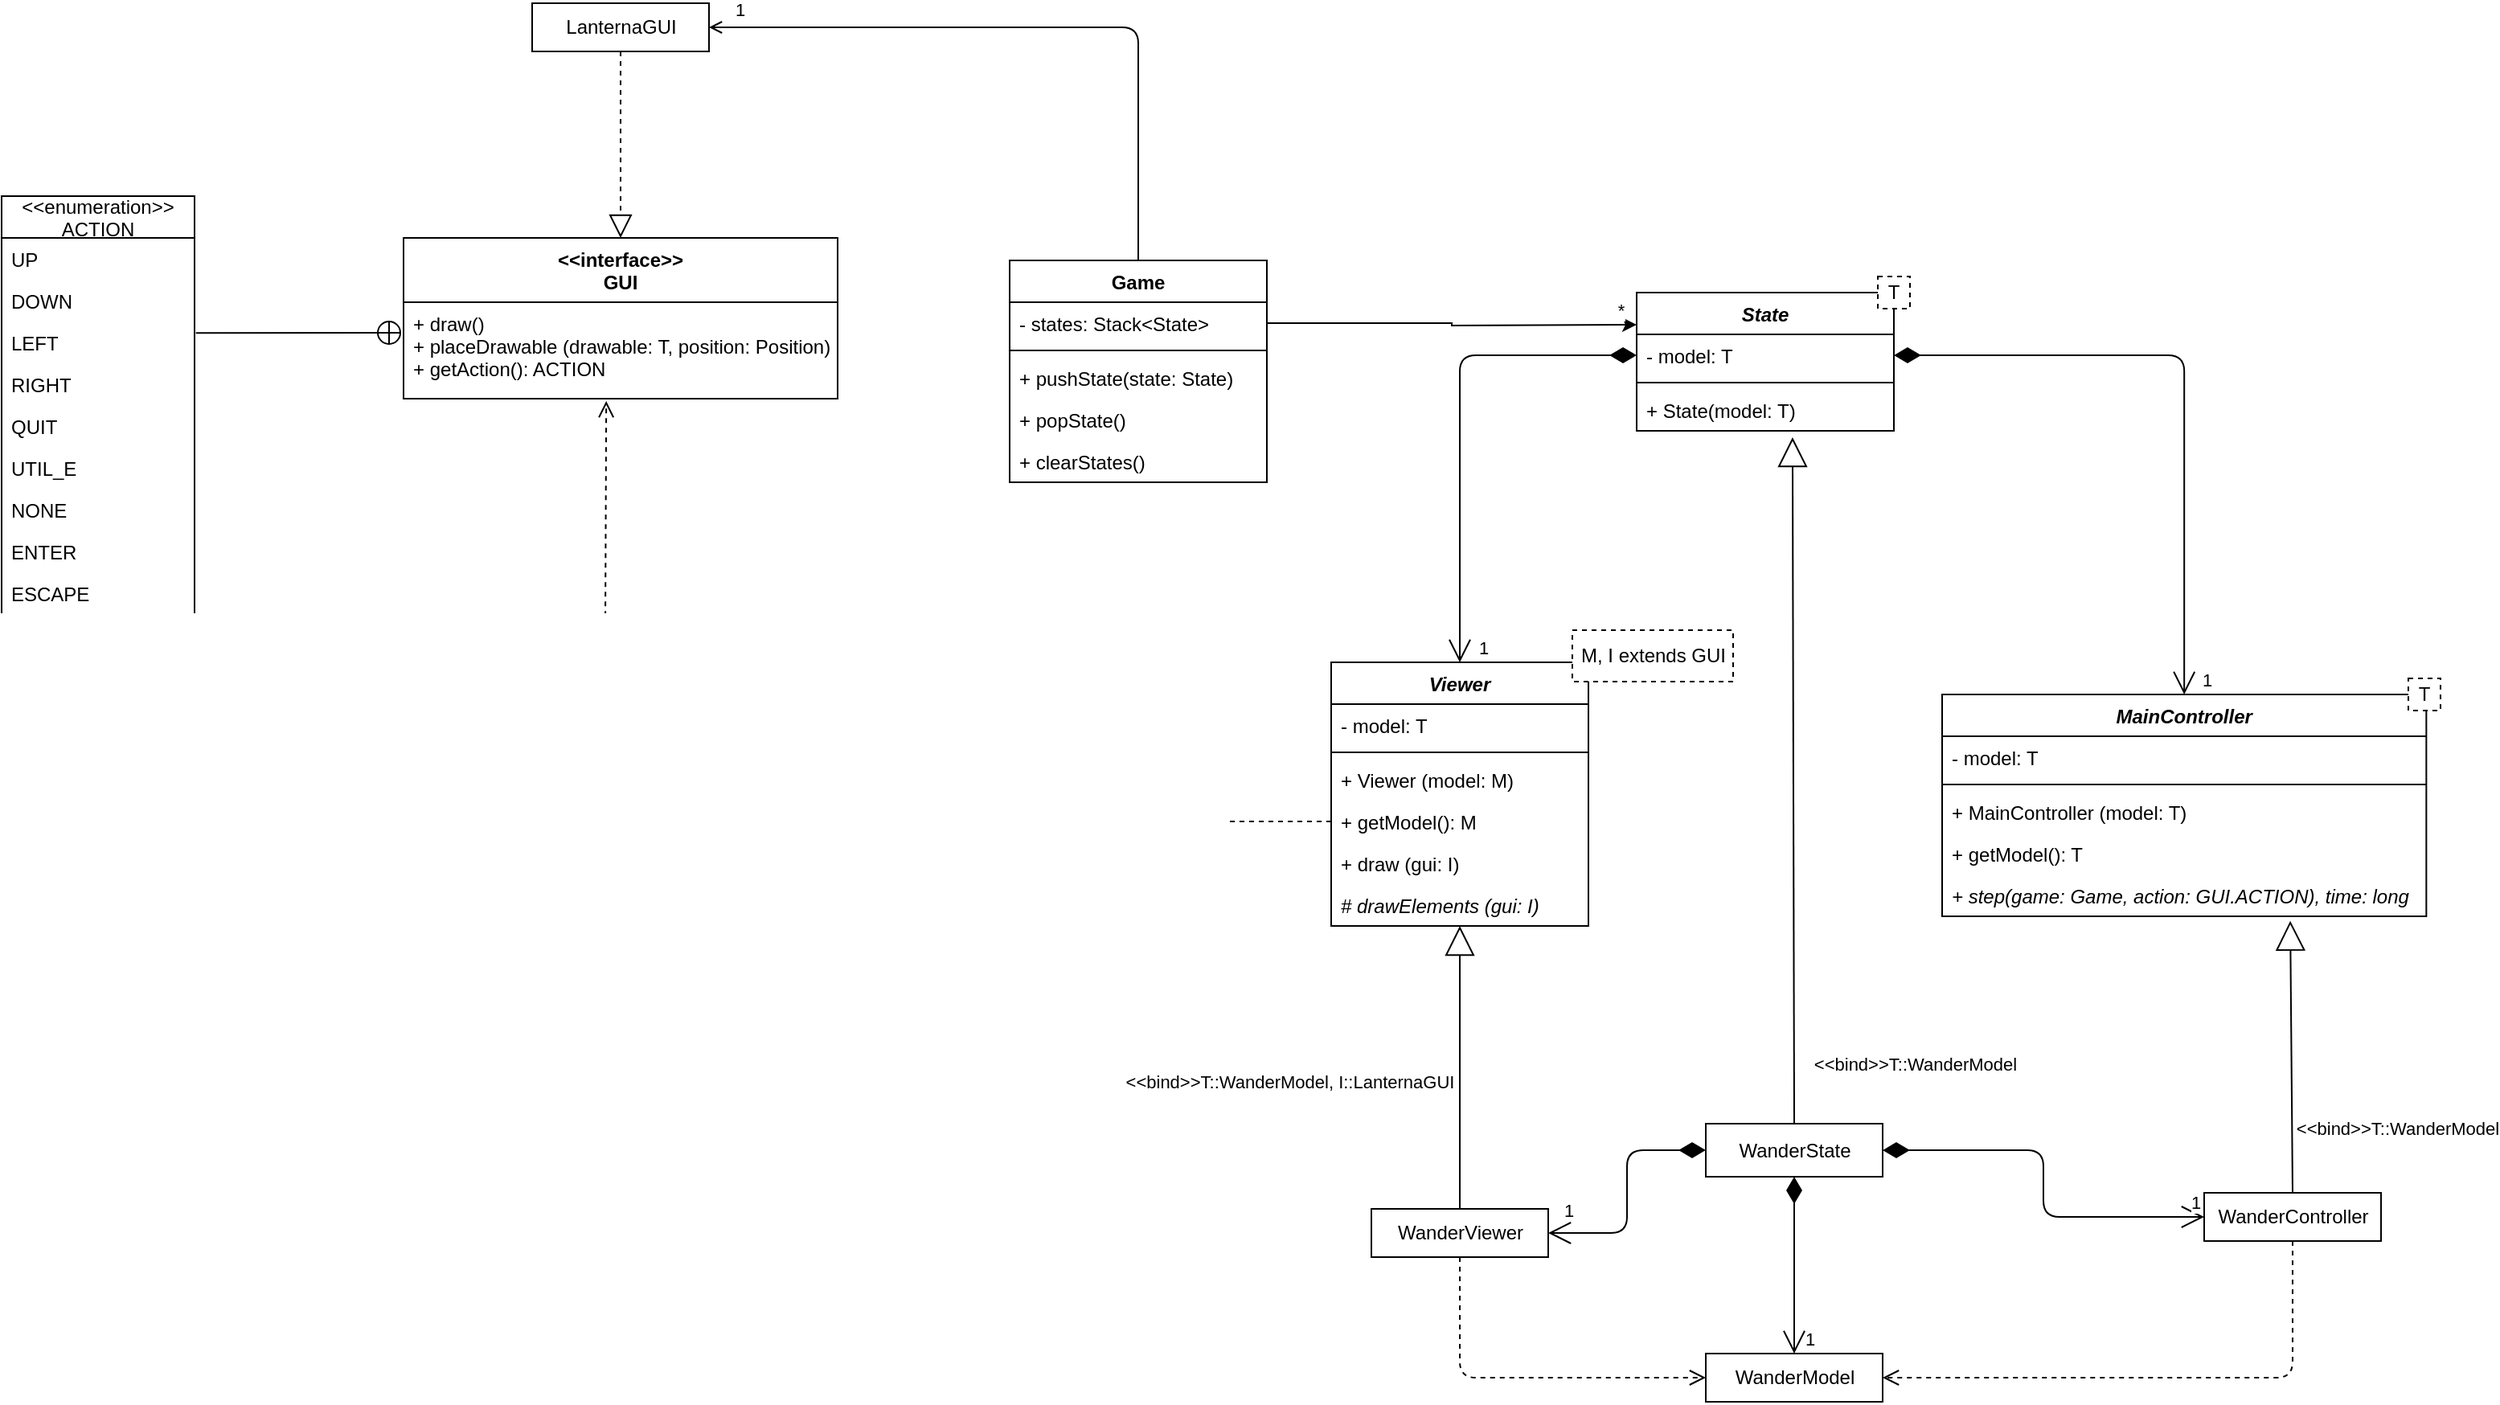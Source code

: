 <mxfile version="14.5.1" type="device"><diagram id="0AN2eT9dsS9bh1DXBgpn" name="Page-1"><mxGraphModel dx="3464" dy="1343" grid="1" gridSize="10" guides="1" tooltips="1" connect="1" arrows="1" fold="1" page="1" pageScale="1" pageWidth="827" pageHeight="1169" math="0" shadow="0"><root><mxCell id="0"/><mxCell id="1" parent="0"/><mxCell id="nAcxy3u3K1wk6NQxbZMz-35" value="" style="group" parent="1" vertex="1" connectable="0"><mxGeometry x="167" y="550" width="310" height="122" as="geometry"/></mxCell><mxCell id="nAcxy3u3K1wk6NQxbZMz-28" value="MainController" style="swimlane;fontStyle=3;align=center;verticalAlign=top;childLayout=stackLayout;horizontal=1;startSize=26;horizontalStack=0;resizeParent=1;resizeParentMax=0;resizeLast=0;collapsible=1;marginBottom=0;" parent="nAcxy3u3K1wk6NQxbZMz-35" vertex="1"><mxGeometry y="10" width="301.176" height="138" as="geometry"/></mxCell><mxCell id="nAcxy3u3K1wk6NQxbZMz-29" value="- model: T&#10;" style="text;strokeColor=none;fillColor=none;align=left;verticalAlign=top;spacingLeft=4;spacingRight=4;overflow=hidden;rotatable=0;points=[[0,0.5],[1,0.5]];portConstraint=eastwest;" parent="nAcxy3u3K1wk6NQxbZMz-28" vertex="1"><mxGeometry y="26" width="301.176" height="26" as="geometry"/></mxCell><mxCell id="nAcxy3u3K1wk6NQxbZMz-30" value="" style="line;strokeWidth=1;fillColor=none;align=left;verticalAlign=middle;spacingTop=-1;spacingLeft=3;spacingRight=3;rotatable=0;labelPosition=right;points=[];portConstraint=eastwest;" parent="nAcxy3u3K1wk6NQxbZMz-28" vertex="1"><mxGeometry y="52" width="301.176" height="8" as="geometry"/></mxCell><mxCell id="nAcxy3u3K1wk6NQxbZMz-42" value="+ MainController (model: T)" style="text;strokeColor=none;fillColor=none;align=left;verticalAlign=top;spacingLeft=4;spacingRight=4;overflow=hidden;rotatable=0;points=[[0,0.5],[1,0.5]];portConstraint=eastwest;" parent="nAcxy3u3K1wk6NQxbZMz-28" vertex="1"><mxGeometry y="60" width="301.176" height="26" as="geometry"/></mxCell><mxCell id="nAcxy3u3K1wk6NQxbZMz-31" value="+ getModel(): T" style="text;strokeColor=none;fillColor=none;align=left;verticalAlign=top;spacingLeft=4;spacingRight=4;overflow=hidden;rotatable=0;points=[[0,0.5],[1,0.5]];portConstraint=eastwest;" parent="nAcxy3u3K1wk6NQxbZMz-28" vertex="1"><mxGeometry y="86" width="301.176" height="26" as="geometry"/></mxCell><mxCell id="nAcxy3u3K1wk6NQxbZMz-32" value="+ step(game: Game, action: GUI.ACTION), time: long" style="text;strokeColor=none;fillColor=none;align=left;verticalAlign=top;spacingLeft=4;spacingRight=4;overflow=hidden;rotatable=0;points=[[0,0.5],[1,0.5]];portConstraint=eastwest;fontStyle=2" parent="nAcxy3u3K1wk6NQxbZMz-28" vertex="1"><mxGeometry y="112" width="301.176" height="26" as="geometry"/></mxCell><mxCell id="nAcxy3u3K1wk6NQxbZMz-34" value="T" style="rounded=0;whiteSpace=wrap;html=1;dashed=1;" parent="nAcxy3u3K1wk6NQxbZMz-35" vertex="1"><mxGeometry x="290" width="20" height="20" as="geometry"/></mxCell><mxCell id="nAcxy3u3K1wk6NQxbZMz-36" value="" style="group" parent="1" vertex="1" connectable="0"><mxGeometry x="-23" y="300" width="170" height="96" as="geometry"/></mxCell><mxCell id="nAcxy3u3K1wk6NQxbZMz-1" value="State" style="swimlane;fontStyle=3;align=center;verticalAlign=top;childLayout=stackLayout;horizontal=1;startSize=26;horizontalStack=0;resizeParent=1;resizeParentMax=0;resizeLast=0;collapsible=1;marginBottom=0;" parent="nAcxy3u3K1wk6NQxbZMz-36" vertex="1"><mxGeometry y="10" width="160" height="86" as="geometry"/></mxCell><mxCell id="nAcxy3u3K1wk6NQxbZMz-2" value="- model: T" style="text;strokeColor=none;fillColor=none;align=left;verticalAlign=top;spacingLeft=4;spacingRight=4;overflow=hidden;rotatable=0;points=[[0,0.5],[1,0.5]];portConstraint=eastwest;" parent="nAcxy3u3K1wk6NQxbZMz-1" vertex="1"><mxGeometry y="26" width="160" height="26" as="geometry"/></mxCell><mxCell id="nAcxy3u3K1wk6NQxbZMz-3" value="" style="line;strokeWidth=1;fillColor=none;align=left;verticalAlign=middle;spacingTop=-1;spacingLeft=3;spacingRight=3;rotatable=0;labelPosition=right;points=[];portConstraint=eastwest;" parent="nAcxy3u3K1wk6NQxbZMz-1" vertex="1"><mxGeometry y="52" width="160" height="8" as="geometry"/></mxCell><mxCell id="nAcxy3u3K1wk6NQxbZMz-4" value="+ State(model: T)" style="text;strokeColor=none;fillColor=none;align=left;verticalAlign=top;spacingLeft=4;spacingRight=4;overflow=hidden;rotatable=0;points=[[0,0.5],[1,0.5]];portConstraint=eastwest;" parent="nAcxy3u3K1wk6NQxbZMz-1" vertex="1"><mxGeometry y="60" width="160" height="26" as="geometry"/></mxCell><mxCell id="nAcxy3u3K1wk6NQxbZMz-5" value="T" style="rounded=0;whiteSpace=wrap;html=1;dashed=1;" parent="nAcxy3u3K1wk6NQxbZMz-36" vertex="1"><mxGeometry x="150" width="20" height="20" as="geometry"/></mxCell><mxCell id="nAcxy3u3K1wk6NQxbZMz-46" value="" style="group" parent="1" vertex="1" connectable="0"><mxGeometry x="-213" y="520" width="250" height="184" as="geometry"/></mxCell><mxCell id="nAcxy3u3K1wk6NQxbZMz-37" value="Viewer" style="swimlane;fontStyle=3;align=center;verticalAlign=top;childLayout=stackLayout;horizontal=1;startSize=26;horizontalStack=0;resizeParent=1;resizeParentMax=0;resizeLast=0;collapsible=1;marginBottom=0;" parent="nAcxy3u3K1wk6NQxbZMz-46" vertex="1"><mxGeometry y="20" width="160" height="164" as="geometry"/></mxCell><mxCell id="nAcxy3u3K1wk6NQxbZMz-38" value="- model: T" style="text;strokeColor=none;fillColor=none;align=left;verticalAlign=top;spacingLeft=4;spacingRight=4;overflow=hidden;rotatable=0;points=[[0,0.5],[1,0.5]];portConstraint=eastwest;" parent="nAcxy3u3K1wk6NQxbZMz-37" vertex="1"><mxGeometry y="26" width="160" height="26" as="geometry"/></mxCell><mxCell id="nAcxy3u3K1wk6NQxbZMz-39" value="" style="line;strokeWidth=1;fillColor=none;align=left;verticalAlign=middle;spacingTop=-1;spacingLeft=3;spacingRight=3;rotatable=0;labelPosition=right;points=[];portConstraint=eastwest;" parent="nAcxy3u3K1wk6NQxbZMz-37" vertex="1"><mxGeometry y="52" width="160" height="8" as="geometry"/></mxCell><mxCell id="nAcxy3u3K1wk6NQxbZMz-40" value="+ Viewer (model: M)" style="text;strokeColor=none;fillColor=none;align=left;verticalAlign=top;spacingLeft=4;spacingRight=4;overflow=hidden;rotatable=0;points=[[0,0.5],[1,0.5]];portConstraint=eastwest;" parent="nAcxy3u3K1wk6NQxbZMz-37" vertex="1"><mxGeometry y="60" width="160" height="26" as="geometry"/></mxCell><mxCell id="nAcxy3u3K1wk6NQxbZMz-43" value="+ getModel(): M" style="text;strokeColor=none;fillColor=none;align=left;verticalAlign=top;spacingLeft=4;spacingRight=4;overflow=hidden;rotatable=0;points=[[0,0.5],[1,0.5]];portConstraint=eastwest;" parent="nAcxy3u3K1wk6NQxbZMz-37" vertex="1"><mxGeometry y="86" width="160" height="26" as="geometry"/></mxCell><mxCell id="nAcxy3u3K1wk6NQxbZMz-44" value="+ draw (gui: I)" style="text;strokeColor=none;fillColor=none;align=left;verticalAlign=top;spacingLeft=4;spacingRight=4;overflow=hidden;rotatable=0;points=[[0,0.5],[1,0.5]];portConstraint=eastwest;" parent="nAcxy3u3K1wk6NQxbZMz-37" vertex="1"><mxGeometry y="112" width="160" height="26" as="geometry"/></mxCell><mxCell id="nAcxy3u3K1wk6NQxbZMz-45" value="# drawElements (gui: I)" style="text;strokeColor=none;fillColor=none;align=left;verticalAlign=top;spacingLeft=4;spacingRight=4;overflow=hidden;rotatable=0;points=[[0,0.5],[1,0.5]];portConstraint=eastwest;fontStyle=2" parent="nAcxy3u3K1wk6NQxbZMz-37" vertex="1"><mxGeometry y="138" width="160" height="26" as="geometry"/></mxCell><mxCell id="nAcxy3u3K1wk6NQxbZMz-41" value="M, I extends GUI" style="html=1;dashed=1;" parent="nAcxy3u3K1wk6NQxbZMz-46" vertex="1"><mxGeometry x="150" width="100" height="32" as="geometry"/></mxCell><mxCell id="nAcxy3u3K1wk6NQxbZMz-49" value="1" style="endArrow=open;html=1;endSize=12;startArrow=diamondThin;startSize=14;startFill=1;edgeStyle=orthogonalEdgeStyle;align=left;verticalAlign=bottom;exitX=0;exitY=0.5;exitDx=0;exitDy=0;entryX=0.5;entryY=0;entryDx=0;entryDy=0;" parent="1" source="nAcxy3u3K1wk6NQxbZMz-2" target="nAcxy3u3K1wk6NQxbZMz-37" edge="1"><mxGeometry x="1" y="10" relative="1" as="geometry"><mxPoint x="-203" y="420" as="sourcePoint"/><mxPoint x="-43" y="420" as="targetPoint"/><mxPoint as="offset"/></mxGeometry></mxCell><mxCell id="nAcxy3u3K1wk6NQxbZMz-50" value="1" style="endArrow=open;html=1;endSize=12;startArrow=diamondThin;startSize=14;startFill=1;edgeStyle=orthogonalEdgeStyle;align=left;verticalAlign=bottom;exitX=1;exitY=0.5;exitDx=0;exitDy=0;entryX=0.5;entryY=0;entryDx=0;entryDy=0;" parent="1" source="nAcxy3u3K1wk6NQxbZMz-2" target="nAcxy3u3K1wk6NQxbZMz-28" edge="1"><mxGeometry x="1" y="9" relative="1" as="geometry"><mxPoint x="487" y="359" as="sourcePoint"/><mxPoint x="377" y="550.0" as="targetPoint"/><mxPoint as="offset"/></mxGeometry></mxCell><mxCell id="nAcxy3u3K1wk6NQxbZMz-51" value="Game" style="swimlane;fontStyle=1;align=center;verticalAlign=top;childLayout=stackLayout;horizontal=1;startSize=26;horizontalStack=0;resizeParent=1;resizeParentMax=0;resizeLast=0;collapsible=1;marginBottom=0;" parent="1" vertex="1"><mxGeometry x="-413" y="290" width="160" height="138" as="geometry"/></mxCell><mxCell id="nAcxy3u3K1wk6NQxbZMz-52" value="- states: Stack&lt;State&gt;" style="text;strokeColor=none;fillColor=none;align=left;verticalAlign=top;spacingLeft=4;spacingRight=4;overflow=hidden;rotatable=0;points=[[0,0.5],[1,0.5]];portConstraint=eastwest;" parent="nAcxy3u3K1wk6NQxbZMz-51" vertex="1"><mxGeometry y="26" width="160" height="26" as="geometry"/></mxCell><mxCell id="nAcxy3u3K1wk6NQxbZMz-53" value="" style="line;strokeWidth=1;fillColor=none;align=left;verticalAlign=middle;spacingTop=-1;spacingLeft=3;spacingRight=3;rotatable=0;labelPosition=right;points=[];portConstraint=eastwest;" parent="nAcxy3u3K1wk6NQxbZMz-51" vertex="1"><mxGeometry y="52" width="160" height="8" as="geometry"/></mxCell><mxCell id="nAcxy3u3K1wk6NQxbZMz-54" value="+ pushState(state: State)" style="text;strokeColor=none;fillColor=none;align=left;verticalAlign=top;spacingLeft=4;spacingRight=4;overflow=hidden;rotatable=0;points=[[0,0.5],[1,0.5]];portConstraint=eastwest;" parent="nAcxy3u3K1wk6NQxbZMz-51" vertex="1"><mxGeometry y="60" width="160" height="26" as="geometry"/></mxCell><mxCell id="nAcxy3u3K1wk6NQxbZMz-55" value="+ popState()" style="text;strokeColor=none;fillColor=none;align=left;verticalAlign=top;spacingLeft=4;spacingRight=4;overflow=hidden;rotatable=0;points=[[0,0.5],[1,0.5]];portConstraint=eastwest;" parent="nAcxy3u3K1wk6NQxbZMz-51" vertex="1"><mxGeometry y="86" width="160" height="26" as="geometry"/></mxCell><mxCell id="nAcxy3u3K1wk6NQxbZMz-56" value="+ clearStates()" style="text;strokeColor=none;fillColor=none;align=left;verticalAlign=top;spacingLeft=4;spacingRight=4;overflow=hidden;rotatable=0;points=[[0,0.5],[1,0.5]];portConstraint=eastwest;" parent="nAcxy3u3K1wk6NQxbZMz-51" vertex="1"><mxGeometry y="112" width="160" height="26" as="geometry"/></mxCell><mxCell id="nAcxy3u3K1wk6NQxbZMz-59" style="edgeStyle=orthogonalEdgeStyle;rounded=0;orthogonalLoop=1;jettySize=auto;html=1;" parent="1" source="nAcxy3u3K1wk6NQxbZMz-52" edge="1"><mxGeometry relative="1" as="geometry"><mxPoint x="-23" y="330" as="targetPoint"/></mxGeometry></mxCell><mxCell id="nAcxy3u3K1wk6NQxbZMz-60" value="*" style="edgeLabel;html=1;align=center;verticalAlign=middle;resizable=0;points=[];" parent="nAcxy3u3K1wk6NQxbZMz-59" vertex="1" connectable="0"><mxGeometry x="0.104" y="-1" relative="1" as="geometry"><mxPoint x="93.33" y="-11" as="offset"/></mxGeometry></mxCell><mxCell id="nAcxy3u3K1wk6NQxbZMz-64" value="&lt;&lt;interface&gt;&gt;&#10;GUI" style="swimlane;fontStyle=1;align=center;verticalAlign=top;childLayout=stackLayout;horizontal=1;startSize=40;horizontalStack=0;resizeParent=1;resizeParentMax=0;resizeLast=0;collapsible=1;marginBottom=0;" parent="1" vertex="1"><mxGeometry x="-790" y="276" width="270" height="100" as="geometry"/></mxCell><mxCell id="nAcxy3u3K1wk6NQxbZMz-67" value="+ draw()&#10;+ placeDrawable (drawable: T, position: Position)&#10;+ getAction(): ACTION" style="text;strokeColor=none;fillColor=none;align=left;verticalAlign=top;spacingLeft=4;spacingRight=4;overflow=hidden;rotatable=0;points=[[0,0.5],[1,0.5]];portConstraint=eastwest;" parent="nAcxy3u3K1wk6NQxbZMz-64" vertex="1"><mxGeometry y="40" width="270" height="60" as="geometry"/></mxCell><mxCell id="nAcxy3u3K1wk6NQxbZMz-70" value="LanternaGUI" style="html=1;" parent="1" vertex="1"><mxGeometry x="-710" y="130" width="110" height="30" as="geometry"/></mxCell><mxCell id="nAcxy3u3K1wk6NQxbZMz-71" value="&lt;&lt;enumeration&gt;&gt;&#10;ACTION" style="swimlane;fontStyle=0;childLayout=stackLayout;horizontal=1;startSize=26;fillColor=none;horizontalStack=0;resizeParent=1;resizeParentMax=0;resizeLast=0;collapsible=1;marginBottom=0;" parent="1" vertex="1"><mxGeometry x="-1040" y="250" width="120" height="260" as="geometry"/></mxCell><mxCell id="nAcxy3u3K1wk6NQxbZMz-72" value="UP" style="text;strokeColor=none;fillColor=none;align=left;verticalAlign=top;spacingLeft=4;spacingRight=4;overflow=hidden;rotatable=0;points=[[0,0.5],[1,0.5]];portConstraint=eastwest;" parent="nAcxy3u3K1wk6NQxbZMz-71" vertex="1"><mxGeometry y="26" width="120" height="26" as="geometry"/></mxCell><mxCell id="nAcxy3u3K1wk6NQxbZMz-73" value="DOWN" style="text;strokeColor=none;fillColor=none;align=left;verticalAlign=top;spacingLeft=4;spacingRight=4;overflow=hidden;rotatable=0;points=[[0,0.5],[1,0.5]];portConstraint=eastwest;" parent="nAcxy3u3K1wk6NQxbZMz-71" vertex="1"><mxGeometry y="52" width="120" height="26" as="geometry"/></mxCell><mxCell id="nAcxy3u3K1wk6NQxbZMz-74" value="LEFT" style="text;strokeColor=none;fillColor=none;align=left;verticalAlign=top;spacingLeft=4;spacingRight=4;overflow=hidden;rotatable=0;points=[[0,0.5],[1,0.5]];portConstraint=eastwest;" parent="nAcxy3u3K1wk6NQxbZMz-71" vertex="1"><mxGeometry y="78" width="120" height="26" as="geometry"/></mxCell><mxCell id="nAcxy3u3K1wk6NQxbZMz-75" value="RIGHT" style="text;strokeColor=none;fillColor=none;align=left;verticalAlign=top;spacingLeft=4;spacingRight=4;overflow=hidden;rotatable=0;points=[[0,0.5],[1,0.5]];portConstraint=eastwest;" parent="nAcxy3u3K1wk6NQxbZMz-71" vertex="1"><mxGeometry y="104" width="120" height="26" as="geometry"/></mxCell><mxCell id="nAcxy3u3K1wk6NQxbZMz-76" value="QUIT" style="text;strokeColor=none;fillColor=none;align=left;verticalAlign=top;spacingLeft=4;spacingRight=4;overflow=hidden;rotatable=0;points=[[0,0.5],[1,0.5]];portConstraint=eastwest;" parent="nAcxy3u3K1wk6NQxbZMz-71" vertex="1"><mxGeometry y="130" width="120" height="26" as="geometry"/></mxCell><mxCell id="nAcxy3u3K1wk6NQxbZMz-77" value="UTIL_E" style="text;strokeColor=none;fillColor=none;align=left;verticalAlign=top;spacingLeft=4;spacingRight=4;overflow=hidden;rotatable=0;points=[[0,0.5],[1,0.5]];portConstraint=eastwest;" parent="nAcxy3u3K1wk6NQxbZMz-71" vertex="1"><mxGeometry y="156" width="120" height="26" as="geometry"/></mxCell><mxCell id="nAcxy3u3K1wk6NQxbZMz-78" value="NONE" style="text;strokeColor=none;fillColor=none;align=left;verticalAlign=top;spacingLeft=4;spacingRight=4;overflow=hidden;rotatable=0;points=[[0,0.5],[1,0.5]];portConstraint=eastwest;" parent="nAcxy3u3K1wk6NQxbZMz-71" vertex="1"><mxGeometry y="182" width="120" height="26" as="geometry"/></mxCell><mxCell id="nAcxy3u3K1wk6NQxbZMz-79" value="ENTER" style="text;strokeColor=none;fillColor=none;align=left;verticalAlign=top;spacingLeft=4;spacingRight=4;overflow=hidden;rotatable=0;points=[[0,0.5],[1,0.5]];portConstraint=eastwest;" parent="nAcxy3u3K1wk6NQxbZMz-71" vertex="1"><mxGeometry y="208" width="120" height="26" as="geometry"/></mxCell><mxCell id="nAcxy3u3K1wk6NQxbZMz-80" value="ESCAPE" style="text;strokeColor=none;fillColor=none;align=left;verticalAlign=top;spacingLeft=4;spacingRight=4;overflow=hidden;rotatable=0;points=[[0,0.5],[1,0.5]];portConstraint=eastwest;" parent="nAcxy3u3K1wk6NQxbZMz-71" vertex="1"><mxGeometry y="234" width="120" height="26" as="geometry"/></mxCell><mxCell id="nAcxy3u3K1wk6NQxbZMz-81" value="" style="endArrow=none;startArrow=circlePlus;endFill=0;startFill=0;endSize=8;html=1;entryX=1.007;entryY=0.272;entryDx=0;entryDy=0;entryPerimeter=0;" parent="1" target="nAcxy3u3K1wk6NQxbZMz-74" edge="1"><mxGeometry width="160" relative="1" as="geometry"><mxPoint x="-791" y="335" as="sourcePoint"/><mxPoint x="-930" y="339" as="targetPoint"/></mxGeometry></mxCell><mxCell id="nAcxy3u3K1wk6NQxbZMz-82" value="" style="endArrow=block;dashed=1;endFill=0;endSize=12;html=1;entryX=0.5;entryY=0;entryDx=0;entryDy=0;" parent="1" target="nAcxy3u3K1wk6NQxbZMz-64" edge="1"><mxGeometry width="160" relative="1" as="geometry"><mxPoint x="-655" y="160" as="sourcePoint"/><mxPoint x="-665" y="270" as="targetPoint"/></mxGeometry></mxCell><mxCell id="nAcxy3u3K1wk6NQxbZMz-83" value="" style="endArrow=none;endFill=0;endSize=12;html=1;entryX=0.5;entryY=0;entryDx=0;entryDy=0;exitX=1;exitY=0.5;exitDx=0;exitDy=0;startArrow=open;startFill=0;" parent="1" source="nAcxy3u3K1wk6NQxbZMz-70" target="nAcxy3u3K1wk6NQxbZMz-51" edge="1"><mxGeometry width="160" relative="1" as="geometry"><mxPoint x="-720" y="490" as="sourcePoint"/><mxPoint x="-560" y="490" as="targetPoint"/><Array as="points"><mxPoint x="-410" y="145"/><mxPoint x="-333" y="145"/></Array></mxGeometry></mxCell><mxCell id="nAcxy3u3K1wk6NQxbZMz-84" value="1" style="edgeLabel;html=1;align=center;verticalAlign=middle;resizable=0;points=[];" parent="nAcxy3u3K1wk6NQxbZMz-83" vertex="1" connectable="0"><mxGeometry x="-0.76" relative="1" as="geometry"><mxPoint x="-30.57" y="-11" as="offset"/></mxGeometry></mxCell><mxCell id="nAcxy3u3K1wk6NQxbZMz-85" value="" style="html=1;verticalAlign=bottom;endArrow=open;dashed=1;endSize=8;exitX=0;exitY=0.5;exitDx=0;exitDy=0;entryX=0.467;entryY=1.025;entryDx=0;entryDy=0;entryPerimeter=0;" parent="1" source="nAcxy3u3K1wk6NQxbZMz-43" target="nAcxy3u3K1wk6NQxbZMz-67" edge="1"><mxGeometry relative="1" as="geometry"><mxPoint x="-300" y="620" as="sourcePoint"/><mxPoint x="-610" y="210" as="targetPoint"/><Array as="points"><mxPoint x="-665" y="639"/></Array></mxGeometry></mxCell><mxCell id="nAcxy3u3K1wk6NQxbZMz-90" value="WanderModel" style="html=1;" parent="1" vertex="1"><mxGeometry x="20" y="970" width="110" height="30" as="geometry"/></mxCell><mxCell id="nAcxy3u3K1wk6NQxbZMz-95" value="&amp;lt;&amp;lt;bind&amp;gt;&amp;gt;T::WanderModel" style="endArrow=block;endSize=16;endFill=0;html=1;exitX=0.5;exitY=0;exitDx=0;exitDy=0;entryX=0.606;entryY=1.154;entryDx=0;entryDy=0;entryPerimeter=0;" parent="1" source="nAcxy3u3K1wk6NQxbZMz-96" target="nAcxy3u3K1wk6NQxbZMz-4" edge="1"><mxGeometry x="-0.828" y="-75" width="160" relative="1" as="geometry"><mxPoint x="77" y="810" as="sourcePoint"/><mxPoint x="170" y="730" as="targetPoint"/><mxPoint as="offset"/></mxGeometry></mxCell><mxCell id="nAcxy3u3K1wk6NQxbZMz-96" value="WanderState" style="html=1;" parent="1" vertex="1"><mxGeometry x="20" y="827" width="110" height="33" as="geometry"/></mxCell><mxCell id="nAcxy3u3K1wk6NQxbZMz-99" value="WanderViewer" style="html=1;" parent="1" vertex="1"><mxGeometry x="-188" y="880" width="110" height="30" as="geometry"/></mxCell><mxCell id="nAcxy3u3K1wk6NQxbZMz-100" value="&amp;lt;&amp;lt;bind&amp;gt;&amp;gt;T::WanderModel, I::LanternaGUI" style="endArrow=block;endSize=16;endFill=0;html=1;exitX=0.5;exitY=0;exitDx=0;exitDy=0;entryX=0.5;entryY=1;entryDx=0;entryDy=0;" parent="1" source="nAcxy3u3K1wk6NQxbZMz-99" target="nAcxy3u3K1wk6NQxbZMz-37" edge="1"><mxGeometry x="-0.105" y="106" width="160" relative="1" as="geometry"><mxPoint x="-220" y="800" as="sourcePoint"/><mxPoint x="-60" y="800" as="targetPoint"/><mxPoint as="offset"/></mxGeometry></mxCell><mxCell id="nAcxy3u3K1wk6NQxbZMz-102" value="WanderController" style="html=1;" parent="1" vertex="1"><mxGeometry x="330" y="870" width="110" height="30" as="geometry"/></mxCell><mxCell id="nAcxy3u3K1wk6NQxbZMz-103" value="&amp;lt;&amp;lt;bind&amp;gt;&amp;gt;T::WanderModel" style="endArrow=block;endSize=16;endFill=0;html=1;exitX=0.5;exitY=0;exitDx=0;exitDy=0;entryX=0.719;entryY=1.109;entryDx=0;entryDy=0;entryPerimeter=0;" parent="1" source="nAcxy3u3K1wk6NQxbZMz-102" target="nAcxy3u3K1wk6NQxbZMz-32" edge="1"><mxGeometry x="-0.534" y="-65" width="160" relative="1" as="geometry"><mxPoint x="380" y="916" as="sourcePoint"/><mxPoint x="380" y="740" as="targetPoint"/><mxPoint as="offset"/></mxGeometry></mxCell><mxCell id="nAcxy3u3K1wk6NQxbZMz-104" value="1" style="endArrow=open;html=1;endSize=12;startArrow=diamondThin;startSize=14;startFill=1;edgeStyle=orthogonalEdgeStyle;align=left;verticalAlign=bottom;exitX=0;exitY=0.5;exitDx=0;exitDy=0;entryX=1;entryY=0.5;entryDx=0;entryDy=0;" parent="1" source="nAcxy3u3K1wk6NQxbZMz-96" target="nAcxy3u3K1wk6NQxbZMz-99" edge="1"><mxGeometry x="0.893" y="-5" relative="1" as="geometry"><mxPoint x="-290" y="970" as="sourcePoint"/><mxPoint x="-130" y="970" as="targetPoint"/><mxPoint as="offset"/></mxGeometry></mxCell><mxCell id="nAcxy3u3K1wk6NQxbZMz-106" value="1" style="endArrow=open;html=1;endSize=12;startArrow=diamondThin;startSize=14;startFill=1;edgeStyle=orthogonalEdgeStyle;align=left;verticalAlign=bottom;exitX=1;exitY=0.5;exitDx=0;exitDy=0;entryX=0;entryY=0.5;entryDx=0;entryDy=0;" parent="1" source="nAcxy3u3K1wk6NQxbZMz-96" target="nAcxy3u3K1wk6NQxbZMz-102" edge="1"><mxGeometry x="0.917" relative="1" as="geometry"><mxPoint x="318" y="853.5" as="sourcePoint"/><mxPoint x="220" y="905" as="targetPoint"/><mxPoint as="offset"/></mxGeometry></mxCell><mxCell id="nAcxy3u3K1wk6NQxbZMz-107" value="1" style="endArrow=open;html=1;endSize=12;startArrow=diamondThin;startSize=14;startFill=1;edgeStyle=orthogonalEdgeStyle;align=left;verticalAlign=bottom;exitX=0.5;exitY=1;exitDx=0;exitDy=0;entryX=0.5;entryY=0;entryDx=0;entryDy=0;" parent="1" source="nAcxy3u3K1wk6NQxbZMz-96" target="nAcxy3u3K1wk6NQxbZMz-90" edge="1"><mxGeometry x="1" y="5" relative="1" as="geometry"><mxPoint x="147" y="940.02" as="sourcePoint"/><mxPoint x="49" y="991.52" as="targetPoint"/><mxPoint as="offset"/></mxGeometry></mxCell><mxCell id="nAcxy3u3K1wk6NQxbZMz-108" value="" style="html=1;verticalAlign=bottom;endArrow=open;dashed=1;endSize=8;entryX=0;entryY=0.5;entryDx=0;entryDy=0;" parent="1" target="nAcxy3u3K1wk6NQxbZMz-90" edge="1"><mxGeometry relative="1" as="geometry"><mxPoint x="-133" y="910" as="sourcePoint"/><mxPoint x="-458.91" y="738.5" as="targetPoint"/><Array as="points"><mxPoint x="-133" y="985"/></Array></mxGeometry></mxCell><mxCell id="nAcxy3u3K1wk6NQxbZMz-109" value="" style="html=1;verticalAlign=bottom;endArrow=open;dashed=1;endSize=8;entryX=1;entryY=0.5;entryDx=0;entryDy=0;exitX=0.5;exitY=1;exitDx=0;exitDy=0;" parent="1" source="nAcxy3u3K1wk6NQxbZMz-102" target="nAcxy3u3K1wk6NQxbZMz-90" edge="1"><mxGeometry relative="1" as="geometry"><mxPoint x="37" y="940" as="sourcePoint"/><mxPoint x="190" y="1015" as="targetPoint"/><Array as="points"><mxPoint x="385" y="985"/></Array></mxGeometry></mxCell></root></mxGraphModel></diagram></mxfile>